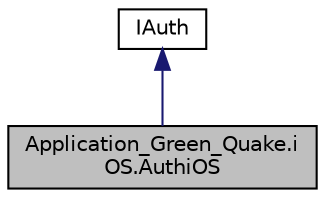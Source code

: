 digraph "Application_Green_Quake.iOS.AuthiOS"
{
 // LATEX_PDF_SIZE
  edge [fontname="Helvetica",fontsize="10",labelfontname="Helvetica",labelfontsize="10"];
  node [fontname="Helvetica",fontsize="10",shape=record];
  Node1 [label="Application_Green_Quake.i\lOS.AuthiOS",height=0.2,width=0.4,color="black", fillcolor="grey75", style="filled", fontcolor="black",tooltip=" "];
  Node2 -> Node1 [dir="back",color="midnightblue",fontsize="10",style="solid",fontname="Helvetica"];
  Node2 [label="IAuth",height=0.2,width=0.4,color="black", fillcolor="white", style="filled",URL="$interface_application___green___quake_1_1_i_auth.html",tooltip=" "];
}
